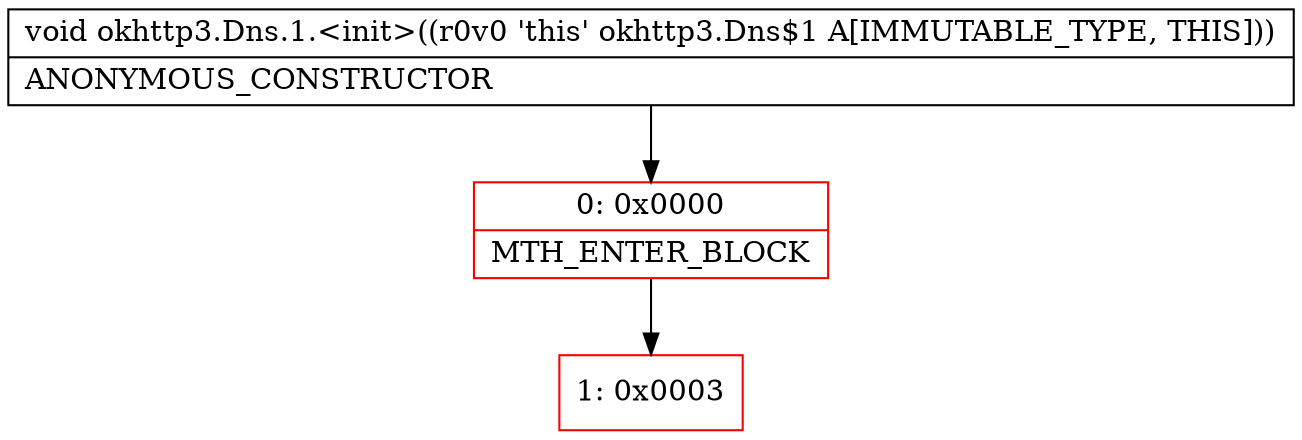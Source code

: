 digraph "CFG forokhttp3.Dns.1.\<init\>()V" {
subgraph cluster_Region_904912153 {
label = "R(0)";
node [shape=record,color=blue];
}
Node_0 [shape=record,color=red,label="{0\:\ 0x0000|MTH_ENTER_BLOCK\l}"];
Node_1 [shape=record,color=red,label="{1\:\ 0x0003}"];
MethodNode[shape=record,label="{void okhttp3.Dns.1.\<init\>((r0v0 'this' okhttp3.Dns$1 A[IMMUTABLE_TYPE, THIS]))  | ANONYMOUS_CONSTRUCTOR\l}"];
MethodNode -> Node_0;
Node_0 -> Node_1;
}

